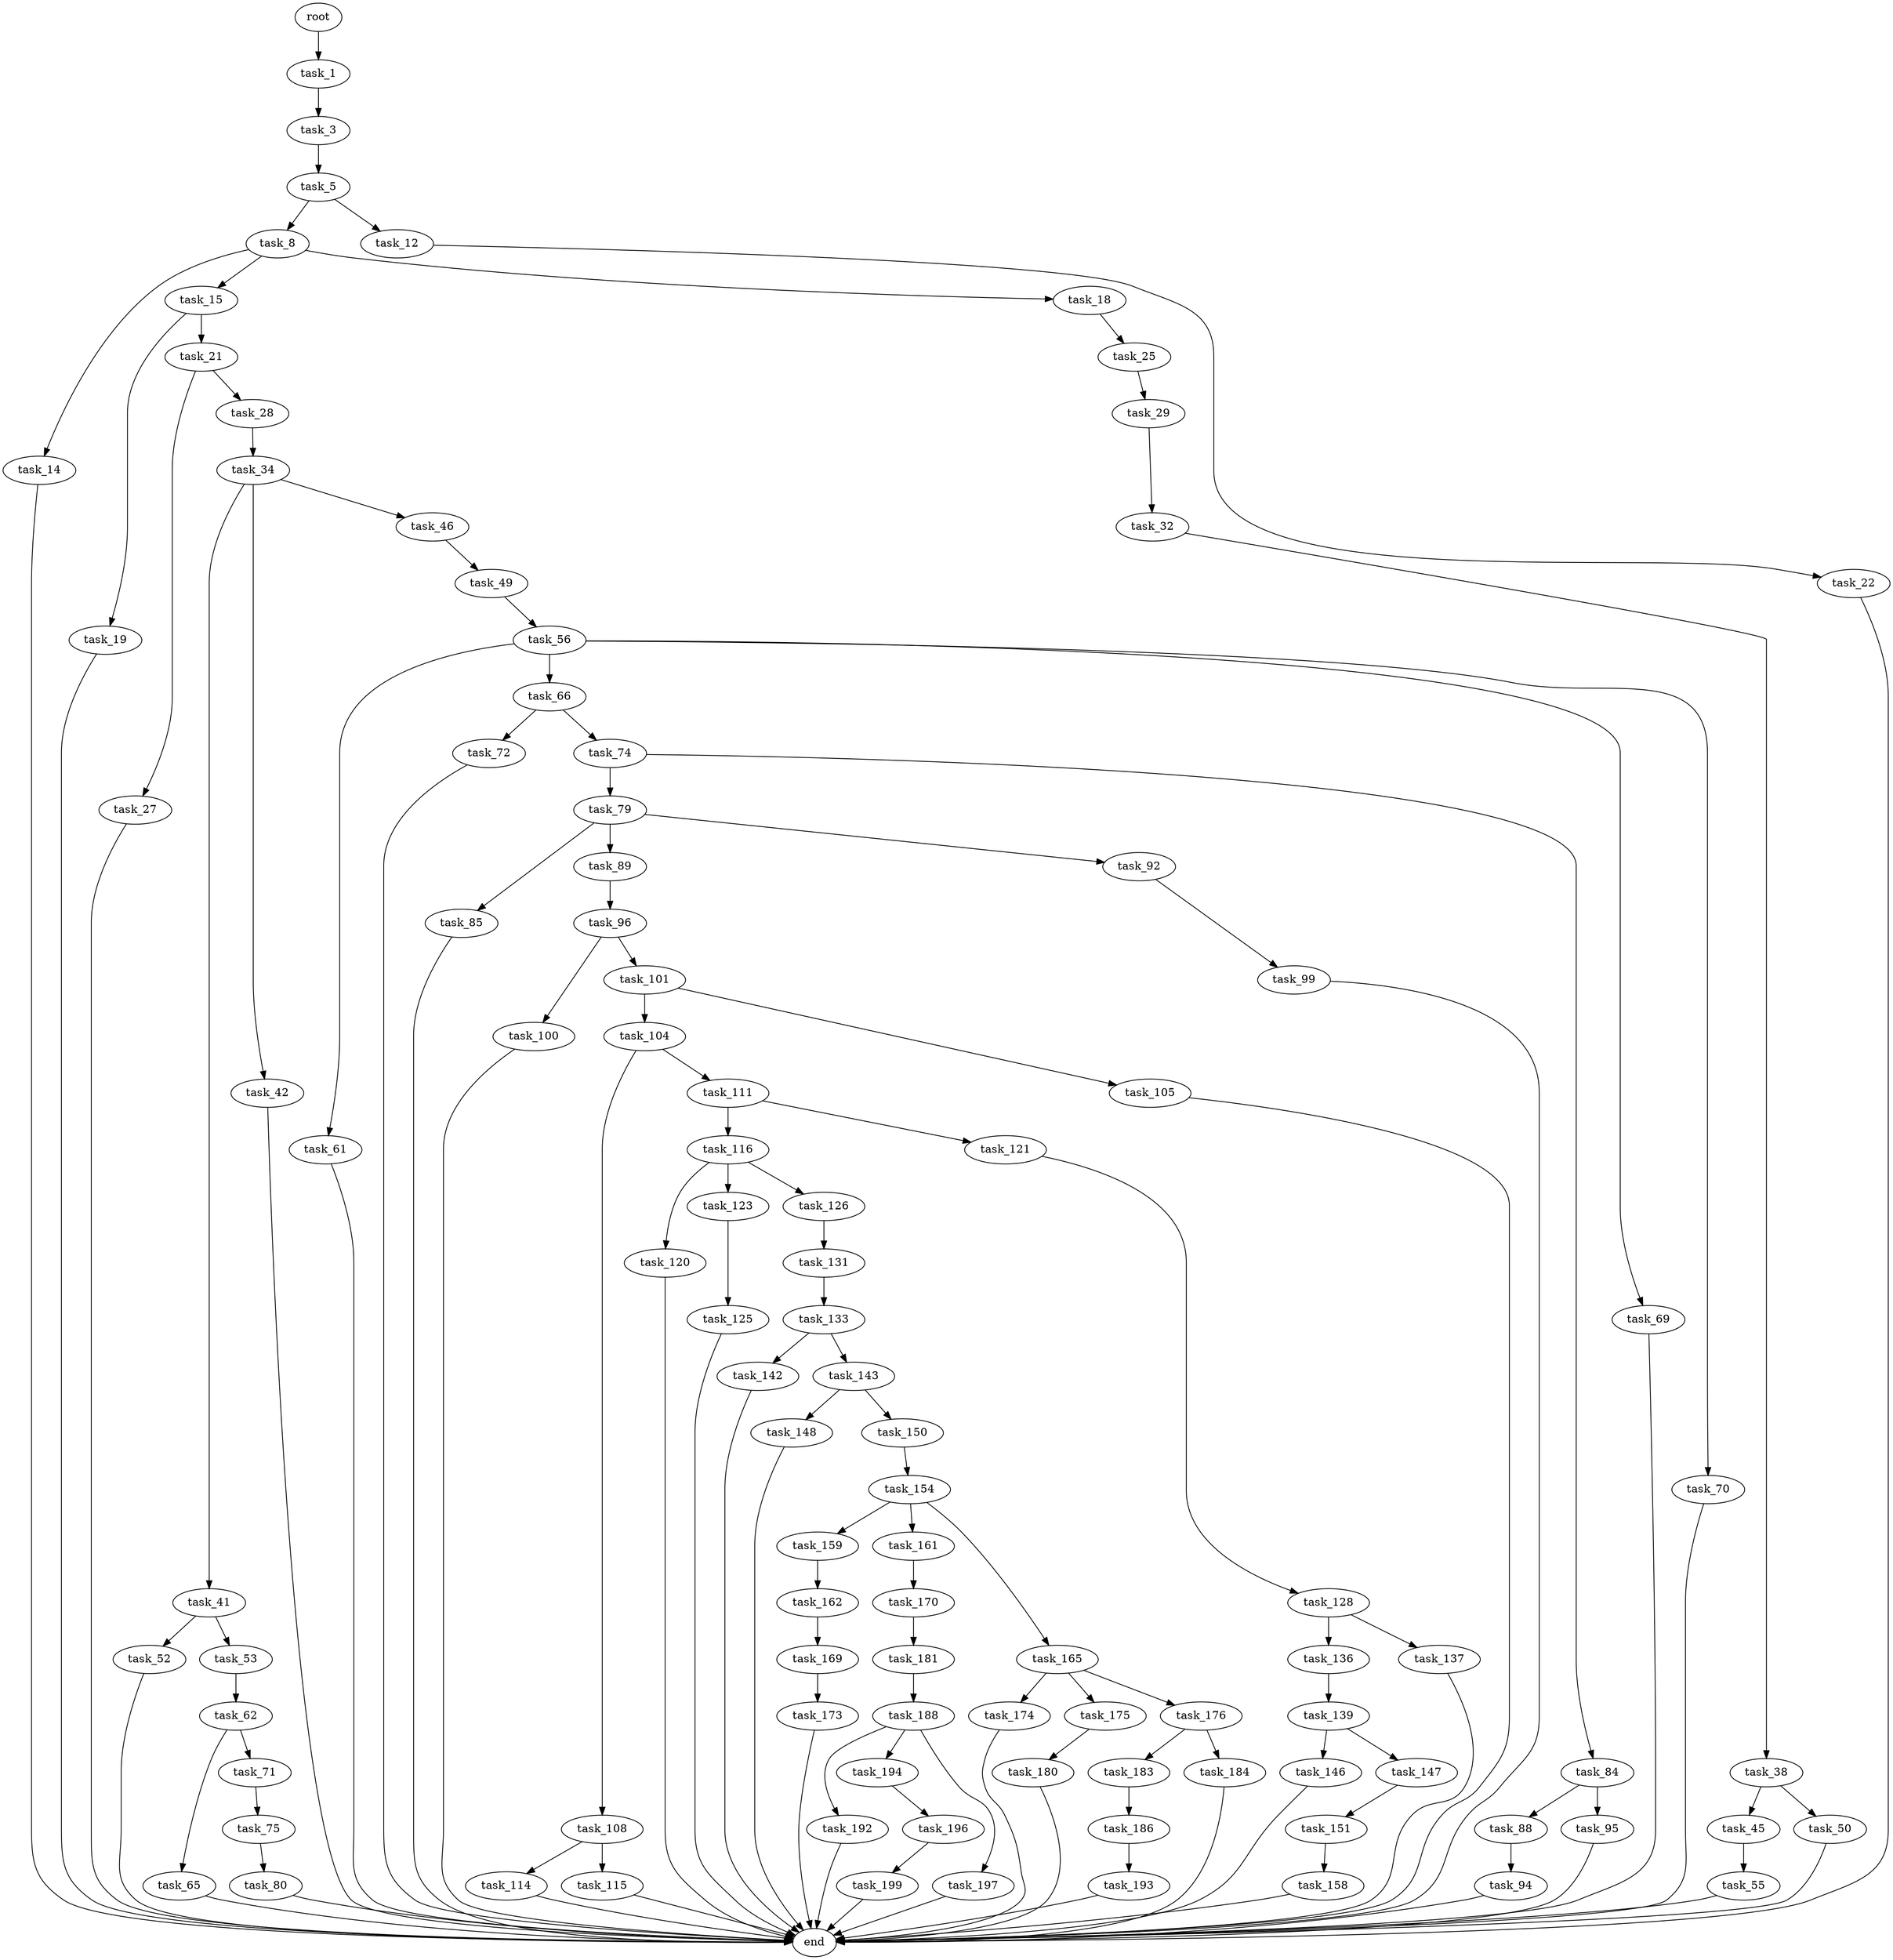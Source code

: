 digraph G {
  root [size="0.000000"];
  task_1 [size="68719476736.000000"];
  task_3 [size="40514869054.000000"];
  task_5 [size="231928233984.000000"];
  task_8 [size="8889084321.000000"];
  task_12 [size="39352411253.000000"];
  task_14 [size="6037308234.000000"];
  task_15 [size="231928233984.000000"];
  task_18 [size="130077239191.000000"];
  task_22 [size="1981316001.000000"];
  end [size="0.000000"];
  task_19 [size="841754140574.000000"];
  task_21 [size="5628722522.000000"];
  task_25 [size="17704977283.000000"];
  task_27 [size="786501934868.000000"];
  task_28 [size="750620449.000000"];
  task_29 [size="10817306294.000000"];
  task_34 [size="549755813888.000000"];
  task_32 [size="47080374712.000000"];
  task_38 [size="5929422949.000000"];
  task_41 [size="27657044090.000000"];
  task_42 [size="25006547497.000000"];
  task_46 [size="743147518677.000000"];
  task_45 [size="28991029248.000000"];
  task_50 [size="535644103664.000000"];
  task_52 [size="368293445632.000000"];
  task_53 [size="2752498108.000000"];
  task_55 [size="14590191744.000000"];
  task_49 [size="134222367550.000000"];
  task_56 [size="30629693441.000000"];
  task_62 [size="231928233984.000000"];
  task_61 [size="2054868073.000000"];
  task_66 [size="62781513991.000000"];
  task_69 [size="613337391815.000000"];
  task_70 [size="91967944500.000000"];
  task_65 [size="28991029248.000000"];
  task_71 [size="191130094996.000000"];
  task_72 [size="28991029248.000000"];
  task_74 [size="9691512916.000000"];
  task_75 [size="231928233984.000000"];
  task_79 [size="28991029248.000000"];
  task_84 [size="50265839341.000000"];
  task_80 [size="782757789696.000000"];
  task_85 [size="4157754588.000000"];
  task_89 [size="35023935042.000000"];
  task_92 [size="411345094876.000000"];
  task_88 [size="751649044.000000"];
  task_95 [size="368293445632.000000"];
  task_94 [size="23985179955.000000"];
  task_96 [size="134217728000.000000"];
  task_99 [size="368293445632.000000"];
  task_100 [size="174936548573.000000"];
  task_101 [size="8123652381.000000"];
  task_104 [size="158888667565.000000"];
  task_105 [size="8589934592.000000"];
  task_108 [size="279768541140.000000"];
  task_111 [size="8589934592.000000"];
  task_114 [size="96629237949.000000"];
  task_115 [size="231928233984.000000"];
  task_116 [size="549755813888.000000"];
  task_121 [size="108445630893.000000"];
  task_120 [size="166738036860.000000"];
  task_123 [size="3914243672.000000"];
  task_126 [size="28991029248.000000"];
  task_128 [size="297593487143.000000"];
  task_125 [size="871798810.000000"];
  task_131 [size="8589934592.000000"];
  task_136 [size="1073741824000.000000"];
  task_137 [size="1073741824000.000000"];
  task_133 [size="1073741824000.000000"];
  task_142 [size="11912488959.000000"];
  task_143 [size="17762745294.000000"];
  task_139 [size="1073741824000.000000"];
  task_146 [size="4067332172.000000"];
  task_147 [size="662144089902.000000"];
  task_148 [size="1107158384965.000000"];
  task_150 [size="39828009075.000000"];
  task_151 [size="782757789696.000000"];
  task_154 [size="36977112131.000000"];
  task_158 [size="1033309625305.000000"];
  task_159 [size="114468189722.000000"];
  task_161 [size="21377167046.000000"];
  task_165 [size="3060461424.000000"];
  task_162 [size="28991029248.000000"];
  task_170 [size="11583172622.000000"];
  task_169 [size="617598973368.000000"];
  task_174 [size="15220573939.000000"];
  task_175 [size="396986227905.000000"];
  task_176 [size="21602307837.000000"];
  task_173 [size="147730527972.000000"];
  task_181 [size="8589934592.000000"];
  task_180 [size="5774271091.000000"];
  task_183 [size="1073741824000.000000"];
  task_184 [size="8917180809.000000"];
  task_188 [size="8589934592.000000"];
  task_186 [size="1073741824000.000000"];
  task_193 [size="104730344568.000000"];
  task_192 [size="252457433282.000000"];
  task_194 [size="15904337481.000000"];
  task_197 [size="891339183449.000000"];
  task_196 [size="2241289879.000000"];
  task_199 [size="28991029248.000000"];

  root -> task_1 [size="1.000000"];
  task_1 -> task_3 [size="134217728.000000"];
  task_3 -> task_5 [size="33554432.000000"];
  task_5 -> task_8 [size="301989888.000000"];
  task_5 -> task_12 [size="301989888.000000"];
  task_8 -> task_14 [size="411041792.000000"];
  task_8 -> task_15 [size="411041792.000000"];
  task_8 -> task_18 [size="411041792.000000"];
  task_12 -> task_22 [size="679477248.000000"];
  task_14 -> end [size="1.000000"];
  task_15 -> task_19 [size="301989888.000000"];
  task_15 -> task_21 [size="301989888.000000"];
  task_18 -> task_25 [size="209715200.000000"];
  task_22 -> end [size="1.000000"];
  task_19 -> end [size="1.000000"];
  task_21 -> task_27 [size="209715200.000000"];
  task_21 -> task_28 [size="209715200.000000"];
  task_25 -> task_29 [size="411041792.000000"];
  task_27 -> end [size="1.000000"];
  task_28 -> task_34 [size="33554432.000000"];
  task_29 -> task_32 [size="33554432.000000"];
  task_34 -> task_41 [size="536870912.000000"];
  task_34 -> task_42 [size="536870912.000000"];
  task_34 -> task_46 [size="536870912.000000"];
  task_32 -> task_38 [size="33554432.000000"];
  task_38 -> task_45 [size="209715200.000000"];
  task_38 -> task_50 [size="209715200.000000"];
  task_41 -> task_52 [size="536870912.000000"];
  task_41 -> task_53 [size="536870912.000000"];
  task_42 -> end [size="1.000000"];
  task_46 -> task_49 [size="838860800.000000"];
  task_45 -> task_55 [size="75497472.000000"];
  task_50 -> end [size="1.000000"];
  task_52 -> end [size="1.000000"];
  task_53 -> task_62 [size="301989888.000000"];
  task_55 -> end [size="1.000000"];
  task_49 -> task_56 [size="209715200.000000"];
  task_56 -> task_61 [size="679477248.000000"];
  task_56 -> task_66 [size="679477248.000000"];
  task_56 -> task_69 [size="679477248.000000"];
  task_56 -> task_70 [size="679477248.000000"];
  task_62 -> task_65 [size="301989888.000000"];
  task_62 -> task_71 [size="301989888.000000"];
  task_61 -> end [size="1.000000"];
  task_66 -> task_72 [size="75497472.000000"];
  task_66 -> task_74 [size="75497472.000000"];
  task_69 -> end [size="1.000000"];
  task_70 -> end [size="1.000000"];
  task_65 -> end [size="1.000000"];
  task_71 -> task_75 [size="209715200.000000"];
  task_72 -> end [size="1.000000"];
  task_74 -> task_79 [size="411041792.000000"];
  task_74 -> task_84 [size="411041792.000000"];
  task_75 -> task_80 [size="301989888.000000"];
  task_79 -> task_85 [size="75497472.000000"];
  task_79 -> task_89 [size="75497472.000000"];
  task_79 -> task_92 [size="75497472.000000"];
  task_84 -> task_88 [size="838860800.000000"];
  task_84 -> task_95 [size="838860800.000000"];
  task_80 -> end [size="1.000000"];
  task_85 -> end [size="1.000000"];
  task_89 -> task_96 [size="679477248.000000"];
  task_92 -> task_99 [size="679477248.000000"];
  task_88 -> task_94 [size="33554432.000000"];
  task_95 -> end [size="1.000000"];
  task_94 -> end [size="1.000000"];
  task_96 -> task_100 [size="209715200.000000"];
  task_96 -> task_101 [size="209715200.000000"];
  task_99 -> end [size="1.000000"];
  task_100 -> end [size="1.000000"];
  task_101 -> task_104 [size="411041792.000000"];
  task_101 -> task_105 [size="411041792.000000"];
  task_104 -> task_108 [size="411041792.000000"];
  task_104 -> task_111 [size="411041792.000000"];
  task_105 -> end [size="1.000000"];
  task_108 -> task_114 [size="209715200.000000"];
  task_108 -> task_115 [size="209715200.000000"];
  task_111 -> task_116 [size="33554432.000000"];
  task_111 -> task_121 [size="33554432.000000"];
  task_114 -> end [size="1.000000"];
  task_115 -> end [size="1.000000"];
  task_116 -> task_120 [size="536870912.000000"];
  task_116 -> task_123 [size="536870912.000000"];
  task_116 -> task_126 [size="536870912.000000"];
  task_121 -> task_128 [size="75497472.000000"];
  task_120 -> end [size="1.000000"];
  task_123 -> task_125 [size="209715200.000000"];
  task_126 -> task_131 [size="75497472.000000"];
  task_128 -> task_136 [size="209715200.000000"];
  task_128 -> task_137 [size="209715200.000000"];
  task_125 -> end [size="1.000000"];
  task_131 -> task_133 [size="33554432.000000"];
  task_136 -> task_139 [size="838860800.000000"];
  task_137 -> end [size="1.000000"];
  task_133 -> task_142 [size="838860800.000000"];
  task_133 -> task_143 [size="838860800.000000"];
  task_142 -> end [size="1.000000"];
  task_143 -> task_148 [size="33554432.000000"];
  task_143 -> task_150 [size="33554432.000000"];
  task_139 -> task_146 [size="838860800.000000"];
  task_139 -> task_147 [size="838860800.000000"];
  task_146 -> end [size="1.000000"];
  task_147 -> task_151 [size="411041792.000000"];
  task_148 -> end [size="1.000000"];
  task_150 -> task_154 [size="838860800.000000"];
  task_151 -> task_158 [size="679477248.000000"];
  task_154 -> task_159 [size="75497472.000000"];
  task_154 -> task_161 [size="75497472.000000"];
  task_154 -> task_165 [size="75497472.000000"];
  task_158 -> end [size="1.000000"];
  task_159 -> task_162 [size="209715200.000000"];
  task_161 -> task_170 [size="75497472.000000"];
  task_165 -> task_174 [size="75497472.000000"];
  task_165 -> task_175 [size="75497472.000000"];
  task_165 -> task_176 [size="75497472.000000"];
  task_162 -> task_169 [size="75497472.000000"];
  task_170 -> task_181 [size="411041792.000000"];
  task_169 -> task_173 [size="536870912.000000"];
  task_174 -> end [size="1.000000"];
  task_175 -> task_180 [size="411041792.000000"];
  task_176 -> task_183 [size="411041792.000000"];
  task_176 -> task_184 [size="411041792.000000"];
  task_173 -> end [size="1.000000"];
  task_181 -> task_188 [size="33554432.000000"];
  task_180 -> end [size="1.000000"];
  task_183 -> task_186 [size="838860800.000000"];
  task_184 -> end [size="1.000000"];
  task_188 -> task_192 [size="33554432.000000"];
  task_188 -> task_194 [size="33554432.000000"];
  task_188 -> task_197 [size="33554432.000000"];
  task_186 -> task_193 [size="838860800.000000"];
  task_193 -> end [size="1.000000"];
  task_192 -> end [size="1.000000"];
  task_194 -> task_196 [size="301989888.000000"];
  task_197 -> end [size="1.000000"];
  task_196 -> task_199 [size="75497472.000000"];
  task_199 -> end [size="1.000000"];
}
